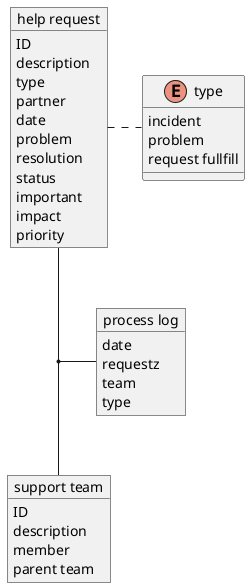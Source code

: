 @startuml

skinparam ObjectFontSize 14
skinparam ObjectAttributeFontSize 14


object "support team" as team {
    ID 
    description
    member
    parent team
}

object "help request" as help {
    ID
    description
    type
    partner
    date
    problem
    resolution
    status 
    important
    impact
    priority

}

enum type {
    incident
    problem
    request fullfill
}

object "process log" as proc_log {
    date
    requestz
    team
    type 

}

help . type
(help, team) --  proc_log


@enduml